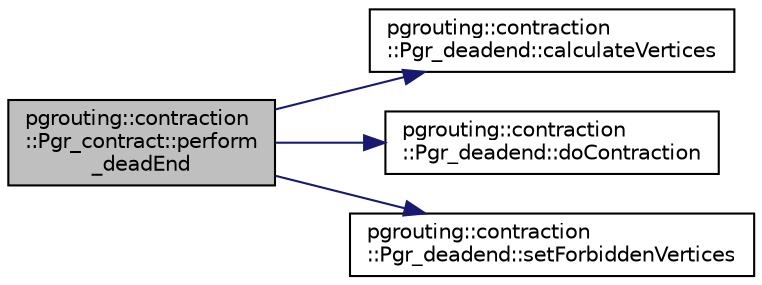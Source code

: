 digraph "pgrouting::contraction::Pgr_contract::perform_deadEnd"
{
  edge [fontname="Helvetica",fontsize="10",labelfontname="Helvetica",labelfontsize="10"];
  node [fontname="Helvetica",fontsize="10",shape=record];
  rankdir="LR";
  Node13 [label="pgrouting::contraction\l::Pgr_contract::perform\l_deadEnd",height=0.2,width=0.4,color="black", fillcolor="grey75", style="filled", fontcolor="black"];
  Node13 -> Node14 [color="midnightblue",fontsize="10",style="solid",fontname="Helvetica"];
  Node14 [label="pgrouting::contraction\l::Pgr_deadend::calculateVertices",height=0.2,width=0.4,color="black", fillcolor="white", style="filled",URL="$classpgrouting_1_1contraction_1_1Pgr__deadend.html#aed46c6193e522fa638e46d87d0174ebb"];
  Node13 -> Node15 [color="midnightblue",fontsize="10",style="solid",fontname="Helvetica"];
  Node15 [label="pgrouting::contraction\l::Pgr_deadend::doContraction",height=0.2,width=0.4,color="black", fillcolor="white", style="filled",URL="$classpgrouting_1_1contraction_1_1Pgr__deadend.html#ac53c67c279159a0bc491513d3de4a20b"];
  Node13 -> Node16 [color="midnightblue",fontsize="10",style="solid",fontname="Helvetica"];
  Node16 [label="pgrouting::contraction\l::Pgr_deadend::setForbiddenVertices",height=0.2,width=0.4,color="black", fillcolor="white", style="filled",URL="$classpgrouting_1_1contraction_1_1Pgr__deadend.html#a9548b3c6a1b8384acb4f97dc3188bab5"];
}
